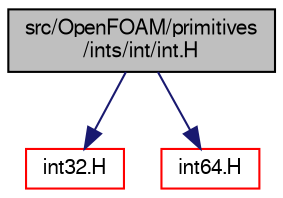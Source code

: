 digraph "src/OpenFOAM/primitives/ints/int/int.H"
{
  bgcolor="transparent";
  edge [fontname="FreeSans",fontsize="10",labelfontname="FreeSans",labelfontsize="10"];
  node [fontname="FreeSans",fontsize="10",shape=record];
  Node1 [label="src/OpenFOAM/primitives\l/ints/int/int.H",height=0.2,width=0.4,color="black", fillcolor="grey75", style="filled" fontcolor="black"];
  Node1 -> Node2 [color="midnightblue",fontsize="10",style="solid",fontname="FreeSans"];
  Node2 [label="int32.H",height=0.2,width=0.4,color="red",URL="$a08416.html",tooltip="32bit integer "];
  Node1 -> Node3 [color="midnightblue",fontsize="10",style="solid",fontname="FreeSans"];
  Node3 [label="int64.H",height=0.2,width=0.4,color="red",URL="$a08419.html",tooltip="64bit integer "];
}
